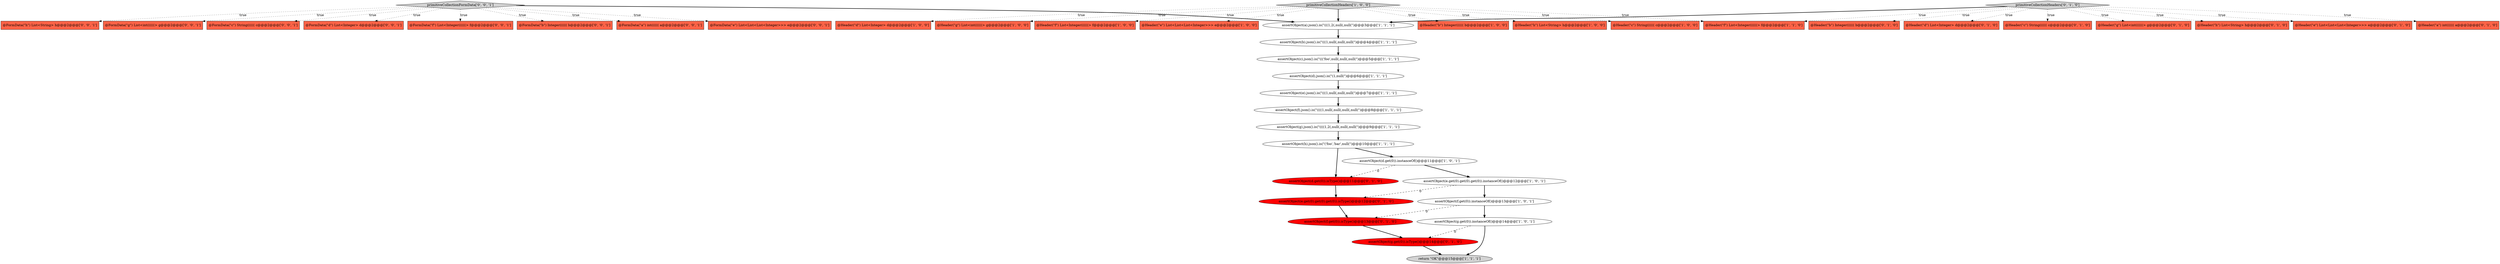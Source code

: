 digraph {
17 [style = filled, label = "assertObject(f).json().is(\"((((1,null(,null(,null(,null(\")@@@8@@@['1', '1', '1']", fillcolor = white, shape = ellipse image = "AAA0AAABBB1BBB"];
30 [style = filled, label = "@Header(\"b\") Integer(((((( b@@@2@@@['0', '1', '0']", fillcolor = tomato, shape = box image = "AAA0AAABBB2BBB"];
7 [style = filled, label = "@Header(\"d\") List<Integer> d@@@2@@@['1', '0', '0']", fillcolor = tomato, shape = box image = "AAA0AAABBB1BBB"];
18 [style = filled, label = "assertObject(h).json().is(\"('foo','bar',null(\")@@@10@@@['1', '1', '1']", fillcolor = white, shape = ellipse image = "AAA0AAABBB1BBB"];
24 [style = filled, label = "assertObject(g.get(0)).isType()@@@14@@@['0', '1', '0']", fillcolor = red, shape = ellipse image = "AAA1AAABBB2BBB"];
28 [style = filled, label = "assertObject(e.get(0).get(0).get(0)).isType()@@@12@@@['0', '1', '0']", fillcolor = red, shape = ellipse image = "AAA1AAABBB2BBB"];
38 [style = filled, label = "primitiveCollectionFormData['0', '0', '1']", fillcolor = lightgray, shape = diamond image = "AAA0AAABBB3BBB"];
10 [style = filled, label = "@Header(\"g\") List<int((((((> g@@@2@@@['1', '0', '0']", fillcolor = tomato, shape = box image = "AAA0AAABBB1BBB"];
4 [style = filled, label = "primitiveCollectionHeaders['1', '0', '0']", fillcolor = lightgray, shape = diamond image = "AAA0AAABBB1BBB"];
35 [style = filled, label = "@FormData(\"a\") int(((((( a@@@2@@@['0', '0', '1']", fillcolor = tomato, shape = box image = "AAA0AAABBB3BBB"];
41 [style = filled, label = "@FormData(\"e\") List<List<List<Integer>>> e@@@2@@@['0', '0', '1']", fillcolor = tomato, shape = box image = "AAA0AAABBB3BBB"];
25 [style = filled, label = "@Header(\"d\") List<Integer> d@@@2@@@['0', '1', '0']", fillcolor = tomato, shape = box image = "AAA0AAABBB2BBB"];
42 [style = filled, label = "@FormData(\"h\") List<String> h@@@2@@@['0', '0', '1']", fillcolor = tomato, shape = box image = "AAA0AAABBB3BBB"];
11 [style = filled, label = "return \"OK\"@@@15@@@['1', '1', '1']", fillcolor = lightgray, shape = ellipse image = "AAA0AAABBB1BBB"];
3 [style = filled, label = "assertObject(e).json().is(\"(((1,null(,null(,null(\")@@@7@@@['1', '1', '1']", fillcolor = white, shape = ellipse image = "AAA0AAABBB1BBB"];
2 [style = filled, label = "@Header(\"f\") List<Integer((((((> f@@@2@@@['1', '0', '0']", fillcolor = tomato, shape = box image = "AAA0AAABBB1BBB"];
1 [style = filled, label = "assertObject(g.get(0)).instanceOf()@@@14@@@['1', '0', '1']", fillcolor = white, shape = ellipse image = "AAA0AAABBB1BBB"];
0 [style = filled, label = "assertObject(g).json().is(\"((((1,2(,null(,null(,null(\")@@@9@@@['1', '1', '1']", fillcolor = white, shape = ellipse image = "AAA0AAABBB1BBB"];
21 [style = filled, label = "assertObject(b).json().is(\"(((1,null(,null(,null(\")@@@4@@@['1', '1', '1']", fillcolor = white, shape = ellipse image = "AAA0AAABBB1BBB"];
22 [style = filled, label = "assertObject(f.get(0)).isType()@@@13@@@['0', '1', '0']", fillcolor = red, shape = ellipse image = "AAA1AAABBB2BBB"];
13 [style = filled, label = "@Header(\"e\") List<List<List<Integer>>> e@@@2@@@['1', '0', '0']", fillcolor = tomato, shape = box image = "AAA0AAABBB1BBB"];
23 [style = filled, label = "primitiveCollectionHeaders['0', '1', '0']", fillcolor = lightgray, shape = diamond image = "AAA0AAABBB2BBB"];
37 [style = filled, label = "@FormData(\"g\") List<int((((((> g@@@2@@@['0', '0', '1']", fillcolor = tomato, shape = box image = "AAA0AAABBB3BBB"];
12 [style = filled, label = "@Header(\"b\") Integer(((((( b@@@2@@@['1', '0', '0']", fillcolor = tomato, shape = box image = "AAA0AAABBB1BBB"];
5 [style = filled, label = "assertObject(a).json().is(\"(((1,2(,null(,null(\")@@@3@@@['1', '1', '1']", fillcolor = white, shape = ellipse image = "AAA0AAABBB1BBB"];
29 [style = filled, label = "@Header(\"c\") String(((((( c@@@2@@@['0', '1', '0']", fillcolor = tomato, shape = box image = "AAA0AAABBB2BBB"];
36 [style = filled, label = "@FormData(\"c\") String(((((( c@@@2@@@['0', '0', '1']", fillcolor = tomato, shape = box image = "AAA0AAABBB3BBB"];
27 [style = filled, label = "assertObject(d.get(0)).isType()@@@11@@@['0', '1', '0']", fillcolor = red, shape = ellipse image = "AAA1AAABBB2BBB"];
40 [style = filled, label = "@FormData(\"d\") List<Integer> d@@@2@@@['0', '0', '1']", fillcolor = tomato, shape = box image = "AAA0AAABBB3BBB"];
26 [style = filled, label = "@Header(\"g\") List<int((((((> g@@@2@@@['0', '1', '0']", fillcolor = tomato, shape = box image = "AAA0AAABBB2BBB"];
32 [style = filled, label = "@Header(\"h\") List<String> h@@@2@@@['0', '1', '0']", fillcolor = tomato, shape = box image = "AAA0AAABBB2BBB"];
33 [style = filled, label = "@Header(\"e\") List<List<List<Integer>>> e@@@2@@@['0', '1', '0']", fillcolor = tomato, shape = box image = "AAA0AAABBB2BBB"];
8 [style = filled, label = "@Header(\"h\") List<String> h@@@2@@@['1', '0', '0']", fillcolor = tomato, shape = box image = "AAA0AAABBB1BBB"];
39 [style = filled, label = "@FormData(\"f\") List<Integer((((((> f@@@2@@@['0', '0', '1']", fillcolor = tomato, shape = box image = "AAA0AAABBB3BBB"];
14 [style = filled, label = "assertObject(f.get(0)).instanceOf()@@@13@@@['1', '0', '1']", fillcolor = white, shape = ellipse image = "AAA0AAABBB1BBB"];
34 [style = filled, label = "@FormData(\"b\") Integer(((((( b@@@2@@@['0', '0', '1']", fillcolor = tomato, shape = box image = "AAA0AAABBB3BBB"];
16 [style = filled, label = "assertObject(c).json().is(\"((('foo',null(,null(,null(\")@@@5@@@['1', '1', '1']", fillcolor = white, shape = ellipse image = "AAA0AAABBB1BBB"];
6 [style = filled, label = "assertObject(d).json().is(\"(1,null(\")@@@6@@@['1', '1', '1']", fillcolor = white, shape = ellipse image = "AAA0AAABBB1BBB"];
9 [style = filled, label = "@Header(\"c\") String(((((( c@@@2@@@['1', '0', '0']", fillcolor = tomato, shape = box image = "AAA0AAABBB1BBB"];
20 [style = filled, label = "assertObject(e.get(0).get(0).get(0)).instanceOf()@@@12@@@['1', '0', '1']", fillcolor = white, shape = ellipse image = "AAA0AAABBB1BBB"];
31 [style = filled, label = "@Header(\"a\") int(((((( a@@@2@@@['0', '1', '0']", fillcolor = tomato, shape = box image = "AAA0AAABBB2BBB"];
19 [style = filled, label = "@Header(\"f\") List<Integer((((((> f@@@2@@@['1', '1', '0']", fillcolor = tomato, shape = box image = "AAA0AAABBB1BBB"];
15 [style = filled, label = "assertObject(d.get(0)).instanceOf()@@@11@@@['1', '0', '1']", fillcolor = white, shape = ellipse image = "AAA0AAABBB1BBB"];
38->37 [style = dotted, label="true"];
38->5 [style = bold, label=""];
6->3 [style = bold, label=""];
23->5 [style = bold, label=""];
4->10 [style = dotted, label="true"];
38->34 [style = dotted, label="true"];
38->41 [style = dotted, label="true"];
16->6 [style = bold, label=""];
27->28 [style = bold, label=""];
20->28 [style = dashed, label="0"];
18->15 [style = bold, label=""];
38->39 [style = dotted, label="true"];
4->8 [style = dotted, label="true"];
4->7 [style = dotted, label="true"];
23->30 [style = dotted, label="true"];
14->22 [style = dashed, label="0"];
20->14 [style = bold, label=""];
23->19 [style = dotted, label="true"];
38->36 [style = dotted, label="true"];
38->42 [style = dotted, label="true"];
14->1 [style = bold, label=""];
1->11 [style = bold, label=""];
23->32 [style = dotted, label="true"];
5->21 [style = bold, label=""];
4->13 [style = dotted, label="true"];
23->26 [style = dotted, label="true"];
17->0 [style = bold, label=""];
18->27 [style = bold, label=""];
38->35 [style = dotted, label="true"];
24->11 [style = bold, label=""];
15->20 [style = bold, label=""];
1->24 [style = dashed, label="0"];
21->16 [style = bold, label=""];
3->17 [style = bold, label=""];
0->18 [style = bold, label=""];
15->27 [style = dashed, label="0"];
22->24 [style = bold, label=""];
38->40 [style = dotted, label="true"];
4->9 [style = dotted, label="true"];
23->29 [style = dotted, label="true"];
4->12 [style = dotted, label="true"];
23->33 [style = dotted, label="true"];
23->31 [style = dotted, label="true"];
4->5 [style = bold, label=""];
23->25 [style = dotted, label="true"];
4->2 [style = dotted, label="true"];
28->22 [style = bold, label=""];
4->19 [style = dotted, label="true"];
}
